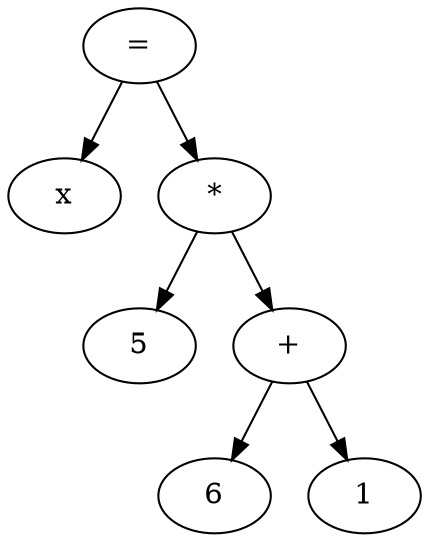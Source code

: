 digraph G {
EQUALS [ label="=" ];
EQUALS -> VARIABLEL;
VARIABLEL [ label="x" ];
EQUALS -> OPERATORR;
OPERATORR [ label="*" ];
OPERATORR -> NUMBERRL;
NUMBERRL [ label="5" ];
OPERATORR -> OPERATORRR;
OPERATORRR [ label="+" ];
OPERATORRR -> NUMBERRRL;
NUMBERRRL [ label="6" ];
OPERATORRR -> NUMBERRRR;
NUMBERRRR [ label="1" ];

}
